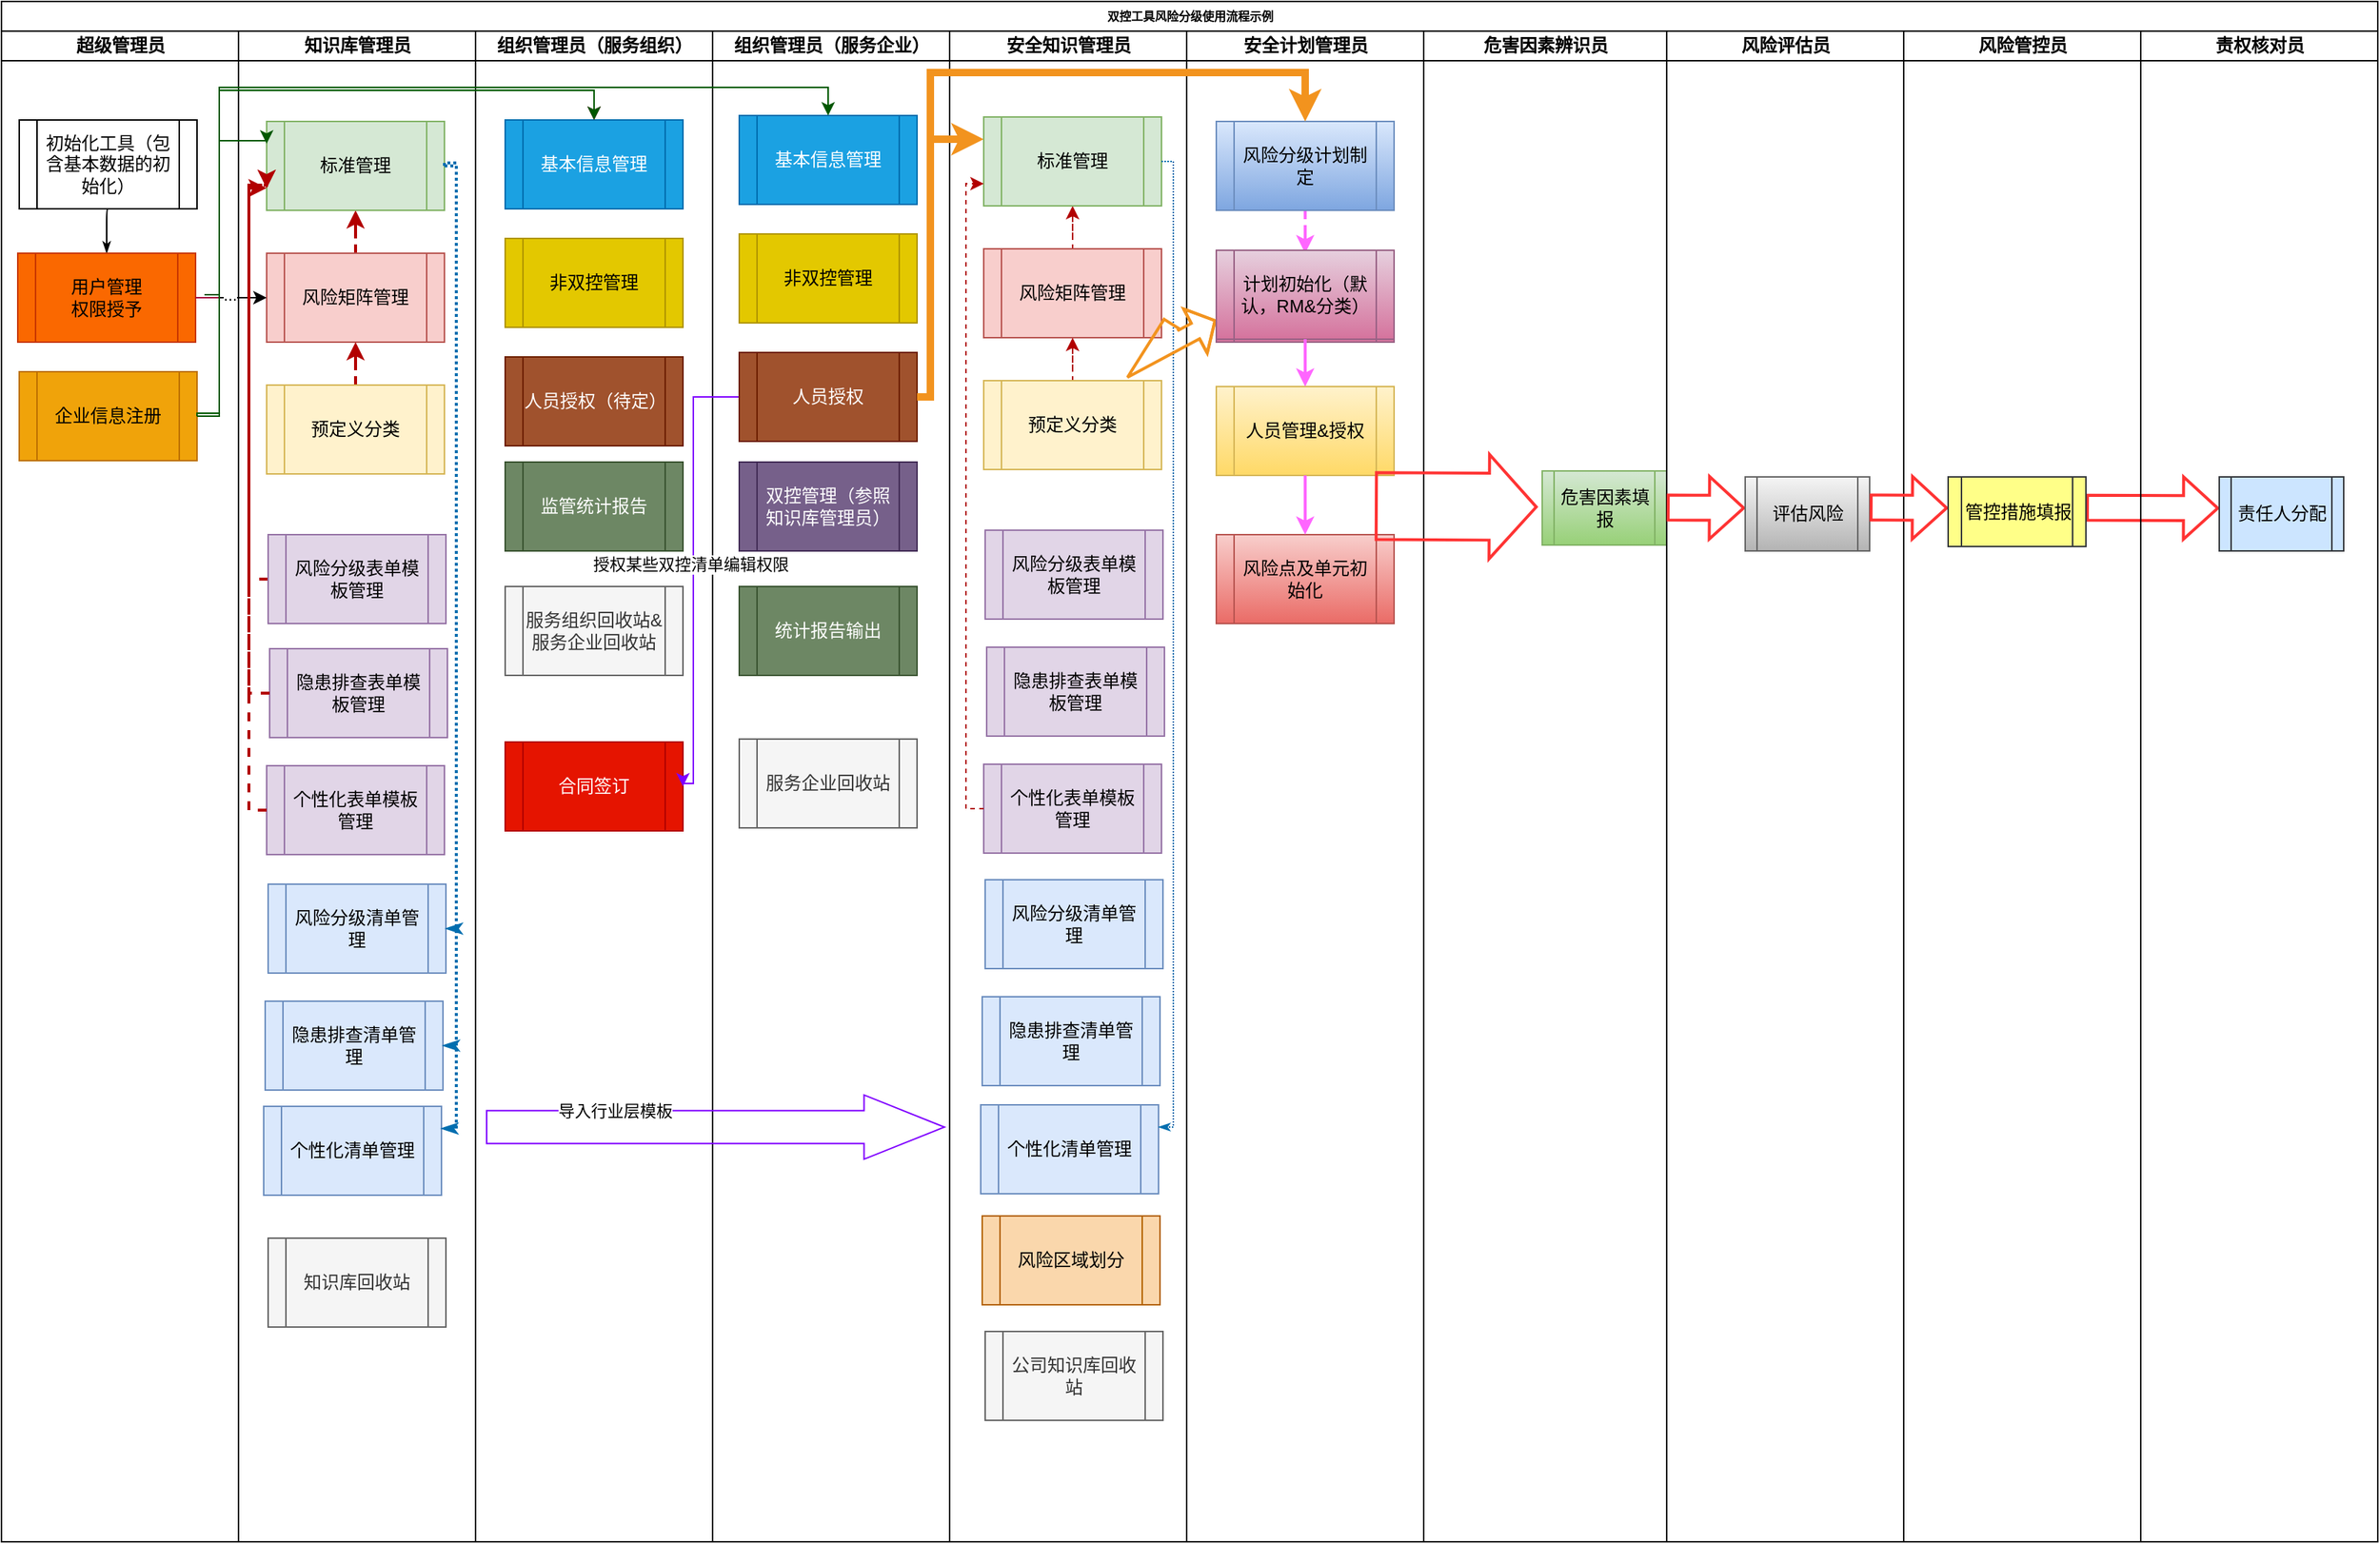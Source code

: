 <mxfile version="17.4.6" type="github">
  <diagram name="Page-1" id="74e2e168-ea6b-b213-b513-2b3c1d86103e">
    <mxGraphModel dx="1673" dy="885" grid="1" gridSize="10" guides="1" tooltips="1" connect="1" arrows="1" fold="1" page="1" pageScale="1" pageWidth="1700" pageHeight="1100" background="none" math="0" shadow="0">
      <root>
        <mxCell id="0" />
        <mxCell id="1" parent="0" />
        <mxCell id="77e6c97f196da883-1" value="双控工具风险分级使用流程示例" style="swimlane;html=1;childLayout=stackLayout;startSize=20;rounded=0;shadow=0;labelBackgroundColor=none;strokeWidth=1;fontFamily=Verdana;fontSize=8;align=center;" parent="1" vertex="1">
          <mxGeometry x="53" y="42" width="1604" height="1040" as="geometry" />
        </mxCell>
        <mxCell id="77e6c97f196da883-2" value="超级管理员" style="swimlane;html=1;startSize=20;" parent="77e6c97f196da883-1" vertex="1">
          <mxGeometry y="20" width="160" height="1020" as="geometry" />
        </mxCell>
        <mxCell id="Dex1r-3hwz9-ojS08m8B-11" value="初始化工具（包含基本数据的初始化）" style="shape=process;whiteSpace=wrap;html=1;backgroundOutline=1;" parent="77e6c97f196da883-2" vertex="1">
          <mxGeometry x="12" y="60" width="120" height="60" as="geometry" />
        </mxCell>
        <mxCell id="77e6c97f196da883-28" style="edgeStyle=orthogonalEdgeStyle;rounded=1;html=1;labelBackgroundColor=none;startArrow=none;startFill=0;startSize=5;endArrow=classicThin;endFill=1;endSize=5;jettySize=auto;orthogonalLoop=1;strokeWidth=1;fontFamily=Verdana;fontSize=8;exitX=0.5;exitY=1;exitDx=0;exitDy=0;entryX=0.5;entryY=0;entryDx=0;entryDy=0;" parent="77e6c97f196da883-2" source="Dex1r-3hwz9-ojS08m8B-11" target="Dex1r-3hwz9-ojS08m8B-16" edge="1">
          <mxGeometry relative="1" as="geometry">
            <mxPoint x="70" y="155" as="targetPoint" />
          </mxGeometry>
        </mxCell>
        <mxCell id="Dex1r-3hwz9-ojS08m8B-16" value="&lt;div&gt;用户管理&lt;/div&gt;&lt;div&gt;权限授予&lt;/div&gt;" style="shape=process;whiteSpace=wrap;html=1;backgroundOutline=1;fillColor=#fa6800;fontColor=#000000;strokeColor=#C73500;" parent="77e6c97f196da883-2" vertex="1">
          <mxGeometry x="11" y="150" width="120" height="60" as="geometry" />
        </mxCell>
        <mxCell id="EKi5srl4MHryal3njZMc-25" value="企业信息注册" style="shape=process;whiteSpace=wrap;html=1;backgroundOutline=1;fillColor=#f0a30a;strokeColor=#BD7000;fontColor=#000000;" vertex="1" parent="77e6c97f196da883-2">
          <mxGeometry x="12" y="230" width="120" height="60" as="geometry" />
        </mxCell>
        <mxCell id="77e6c97f196da883-3" value="知识库管理员" style="swimlane;html=1;startSize=20;" parent="77e6c97f196da883-1" vertex="1">
          <mxGeometry x="160" y="20" width="160" height="1020" as="geometry" />
        </mxCell>
        <mxCell id="EKi5srl4MHryal3njZMc-8" value="" style="edgeStyle=orthogonalEdgeStyle;rounded=0;orthogonalLoop=1;jettySize=auto;html=1;dashed=1;fillColor=#e51400;strokeColor=#B20000;strokeWidth=2;" edge="1" parent="77e6c97f196da883-3" source="Dex1r-3hwz9-ojS08m8B-17" target="Dex1r-3hwz9-ojS08m8B-21">
          <mxGeometry relative="1" as="geometry" />
        </mxCell>
        <mxCell id="Dex1r-3hwz9-ojS08m8B-17" value="风险矩阵管理" style="shape=process;whiteSpace=wrap;html=1;backgroundOutline=1;fillColor=#f8cecc;strokeColor=#b85450;" parent="77e6c97f196da883-3" vertex="1">
          <mxGeometry x="19" y="150" width="120" height="60" as="geometry" />
        </mxCell>
        <mxCell id="EKi5srl4MHryal3njZMc-7" value="" style="edgeStyle=orthogonalEdgeStyle;rounded=0;orthogonalLoop=1;jettySize=auto;html=1;dashed=1;fillColor=#e51400;strokeColor=#B20000;strokeWidth=2;" edge="1" parent="77e6c97f196da883-3" source="Dex1r-3hwz9-ojS08m8B-18" target="Dex1r-3hwz9-ojS08m8B-17">
          <mxGeometry relative="1" as="geometry">
            <mxPoint x="77" y="210" as="targetPoint" />
          </mxGeometry>
        </mxCell>
        <mxCell id="Dex1r-3hwz9-ojS08m8B-18" value="预定义分类" style="shape=process;whiteSpace=wrap;html=1;backgroundOutline=1;fillColor=#fff2cc;strokeColor=#d6b656;" parent="77e6c97f196da883-3" vertex="1">
          <mxGeometry x="19" y="239" width="120" height="60" as="geometry" />
        </mxCell>
        <mxCell id="EKi5srl4MHryal3njZMc-10" value="" style="edgeStyle=orthogonalEdgeStyle;rounded=0;orthogonalLoop=1;jettySize=auto;html=1;dashed=1;entryX=0;entryY=0.75;entryDx=0;entryDy=0;fillColor=#e51400;strokeColor=#B20000;strokeWidth=2;" edge="1" parent="77e6c97f196da883-3" source="Dex1r-3hwz9-ojS08m8B-19" target="Dex1r-3hwz9-ojS08m8B-21">
          <mxGeometry relative="1" as="geometry">
            <Array as="points">
              <mxPoint x="7" y="370" />
              <mxPoint x="7" y="106" />
            </Array>
          </mxGeometry>
        </mxCell>
        <mxCell id="Dex1r-3hwz9-ojS08m8B-19" value="风险分级表单模板管理" style="shape=process;whiteSpace=wrap;html=1;backgroundOutline=1;fillColor=#e1d5e7;strokeColor=#9673a6;" parent="77e6c97f196da883-3" vertex="1">
          <mxGeometry x="20" y="340" width="120" height="60" as="geometry" />
        </mxCell>
        <mxCell id="Dex1r-3hwz9-ojS08m8B-20" value="风险分级清单管理" style="shape=process;whiteSpace=wrap;html=1;backgroundOutline=1;fillColor=#dae8fc;strokeColor=#6c8ebf;" parent="77e6c97f196da883-3" vertex="1">
          <mxGeometry x="20" y="576" width="120" height="60" as="geometry" />
        </mxCell>
        <mxCell id="Dex1r-3hwz9-ojS08m8B-21" value="标准管理" style="shape=process;whiteSpace=wrap;html=1;backgroundOutline=1;fillColor=#d5e8d4;strokeColor=#82b366;" parent="77e6c97f196da883-3" vertex="1">
          <mxGeometry x="19" y="61" width="120" height="60" as="geometry" />
        </mxCell>
        <mxCell id="Dex1r-3hwz9-ojS08m8B-22" value="知识库回收站" style="shape=process;whiteSpace=wrap;html=1;backgroundOutline=1;fillColor=#f5f5f5;fontColor=#333333;strokeColor=#666666;" parent="77e6c97f196da883-3" vertex="1">
          <mxGeometry x="20" y="815" width="120" height="60" as="geometry" />
        </mxCell>
        <mxCell id="Dex1r-3hwz9-ojS08m8B-23" value="隐患排查清单管理" style="shape=process;whiteSpace=wrap;html=1;backgroundOutline=1;fillColor=#dae8fc;strokeColor=#6c8ebf;" parent="77e6c97f196da883-3" vertex="1">
          <mxGeometry x="18" y="655" width="120" height="60" as="geometry" />
        </mxCell>
        <mxCell id="77e6c97f196da883-33" style="edgeStyle=orthogonalEdgeStyle;rounded=0;html=1;labelBackgroundColor=none;startArrow=none;startFill=0;startSize=5;endArrow=classicThin;endFill=1;endSize=5;jettySize=auto;orthogonalLoop=1;strokeWidth=2;fontFamily=Verdana;fontSize=8;exitX=1;exitY=0.5;exitDx=0;exitDy=0;entryX=1;entryY=0.5;entryDx=0;entryDy=0;strokeColor=#006EAF;fillColor=#1ba1e2;dashed=1;dashPattern=1 1;" parent="77e6c97f196da883-3" source="Dex1r-3hwz9-ojS08m8B-21" target="Dex1r-3hwz9-ojS08m8B-20" edge="1">
          <mxGeometry relative="1" as="geometry">
            <Array as="points">
              <mxPoint x="147" y="91" />
              <mxPoint x="147" y="606" />
            </Array>
          </mxGeometry>
        </mxCell>
        <mxCell id="77e6c97f196da883-4" value="组织管理员（服务组织）" style="swimlane;html=1;startSize=20;" parent="77e6c97f196da883-1" vertex="1">
          <mxGeometry x="320" y="20" width="160" height="1020" as="geometry" />
        </mxCell>
        <mxCell id="EKi5srl4MHryal3njZMc-24" value="基本信息管理" style="shape=process;whiteSpace=wrap;html=1;backgroundOutline=1;fillColor=#1ba1e2;strokeColor=#006EAF;fontColor=#ffffff;" vertex="1" parent="77e6c97f196da883-4">
          <mxGeometry x="20" y="60" width="120" height="60" as="geometry" />
        </mxCell>
        <mxCell id="EKi5srl4MHryal3njZMc-27" value="非双控管理" style="shape=process;whiteSpace=wrap;html=1;backgroundOutline=1;fillColor=#e3c800;strokeColor=#B09500;fontColor=#000000;" vertex="1" parent="77e6c97f196da883-4">
          <mxGeometry x="20" y="140" width="120" height="60" as="geometry" />
        </mxCell>
        <mxCell id="EKi5srl4MHryal3njZMc-28" value="人员授权（待定）" style="shape=process;whiteSpace=wrap;html=1;backgroundOutline=1;fillColor=#a0522d;strokeColor=#6D1F00;fontColor=#ffffff;" vertex="1" parent="77e6c97f196da883-4">
          <mxGeometry x="20" y="220" width="120" height="60" as="geometry" />
        </mxCell>
        <mxCell id="EKi5srl4MHryal3njZMc-29" value="监管统计报告" style="shape=process;whiteSpace=wrap;html=1;backgroundOutline=1;fillColor=#6d8764;strokeColor=#3A5431;fontColor=#ffffff;" vertex="1" parent="77e6c97f196da883-4">
          <mxGeometry x="20" y="291" width="120" height="60" as="geometry" />
        </mxCell>
        <mxCell id="EKi5srl4MHryal3njZMc-36" value="服务组织回收站&amp;amp;服务企业回收站" style="shape=process;whiteSpace=wrap;html=1;backgroundOutline=1;fillColor=#f5f5f5;fontColor=#333333;strokeColor=#666666;" vertex="1" parent="77e6c97f196da883-4">
          <mxGeometry x="20" y="375" width="120" height="60" as="geometry" />
        </mxCell>
        <mxCell id="EKi5srl4MHryal3njZMc-38" value="合同签订" style="shape=process;whiteSpace=wrap;html=1;backgroundOutline=1;fillColor=#e51400;fontColor=#ffffff;strokeColor=#B20000;" vertex="1" parent="77e6c97f196da883-4">
          <mxGeometry x="20" y="480" width="120" height="60" as="geometry" />
        </mxCell>
        <mxCell id="77e6c97f196da883-5" value="组织管理员（服务企业）" style="swimlane;html=1;startSize=20;" parent="77e6c97f196da883-1" vertex="1">
          <mxGeometry x="480" y="20" width="160" height="1020" as="geometry" />
        </mxCell>
        <mxCell id="EKi5srl4MHryal3njZMc-37" value="服务企业回收站" style="shape=process;whiteSpace=wrap;html=1;backgroundOutline=1;fillColor=#f5f5f5;fontColor=#333333;strokeColor=#666666;" vertex="1" parent="77e6c97f196da883-5">
          <mxGeometry x="18" y="478" width="120" height="60" as="geometry" />
        </mxCell>
        <mxCell id="EKi5srl4MHryal3njZMc-56" value="" style="shape=flexArrow;endArrow=classic;html=1;rounded=0;strokeColor=#7F00FF;width=22.353;endSize=17.753;" edge="1" parent="77e6c97f196da883-5">
          <mxGeometry width="50" height="50" relative="1" as="geometry">
            <mxPoint x="-153" y="740" as="sourcePoint" />
            <mxPoint x="157" y="740" as="targetPoint" />
          </mxGeometry>
        </mxCell>
        <mxCell id="EKi5srl4MHryal3njZMc-58" value="导入行业层模板" style="edgeLabel;html=1;align=center;verticalAlign=middle;resizable=0;points=[];" vertex="1" connectable="0" parent="EKi5srl4MHryal3njZMc-56">
          <mxGeometry x="-0.439" y="11" relative="1" as="geometry">
            <mxPoint as="offset" />
          </mxGeometry>
        </mxCell>
        <mxCell id="77e6c97f196da883-6" value="安全知识管理员" style="swimlane;html=1;startSize=20;" parent="77e6c97f196da883-1" vertex="1">
          <mxGeometry x="640" y="20" width="160" height="1020" as="geometry" />
        </mxCell>
        <mxCell id="EKi5srl4MHryal3njZMc-59" value="风险区域划分" style="shape=process;whiteSpace=wrap;html=1;backgroundOutline=1;fillColor=#fad7ac;strokeColor=#b46504;" vertex="1" parent="77e6c97f196da883-6">
          <mxGeometry x="22" y="800" width="120" height="60" as="geometry" />
        </mxCell>
        <mxCell id="77e6c97f196da883-7" value="安全计划管理员" style="swimlane;html=1;startSize=20;" parent="77e6c97f196da883-1" vertex="1">
          <mxGeometry x="800" y="20" width="160" height="1020" as="geometry">
            <mxRectangle x="800" y="20" width="30" height="730" as="alternateBounds" />
          </mxGeometry>
        </mxCell>
        <mxCell id="EKi5srl4MHryal3njZMc-65" value="" style="edgeStyle=orthogonalEdgeStyle;rounded=0;orthogonalLoop=1;jettySize=auto;html=1;strokeColor=#FF66FF;strokeWidth=2;dashed=1;" edge="1" parent="77e6c97f196da883-7" source="EKi5srl4MHryal3njZMc-60" target="EKi5srl4MHryal3njZMc-63">
          <mxGeometry relative="1" as="geometry" />
        </mxCell>
        <mxCell id="EKi5srl4MHryal3njZMc-60" value="风险分级计划制定" style="shape=process;whiteSpace=wrap;html=1;backgroundOutline=1;fillColor=#dae8fc;strokeColor=#6c8ebf;gradientColor=#7ea6e0;" vertex="1" parent="77e6c97f196da883-7">
          <mxGeometry x="20" y="61" width="120" height="60" as="geometry" />
        </mxCell>
        <mxCell id="EKi5srl4MHryal3njZMc-63" value="计划初始化（默认，RM&amp;amp;分类）" style="shape=process;whiteSpace=wrap;html=1;backgroundOutline=1;fillColor=#e6d0de;strokeColor=#996185;gradientColor=#d5739d;" vertex="1" parent="77e6c97f196da883-7">
          <mxGeometry x="20" y="150" width="120" height="60" as="geometry" />
        </mxCell>
        <mxCell id="EKi5srl4MHryal3njZMc-67" value="人员管理&amp;amp;授权" style="shape=process;whiteSpace=wrap;html=1;backgroundOutline=1;fillColor=#fff2cc;strokeColor=#d6b656;gradientColor=#ffd966;" vertex="1" parent="77e6c97f196da883-7">
          <mxGeometry x="20" y="240" width="120" height="60" as="geometry" />
        </mxCell>
        <mxCell id="EKi5srl4MHryal3njZMc-69" value="风险点及单元初始化" style="shape=process;whiteSpace=wrap;html=1;backgroundOutline=1;fillColor=#f8cecc;strokeColor=#b85450;gradientColor=#ea6b66;" vertex="1" parent="77e6c97f196da883-7">
          <mxGeometry x="20" y="340" width="120" height="60" as="geometry" />
        </mxCell>
        <mxCell id="EKi5srl4MHryal3njZMc-70" value="" style="edgeStyle=orthogonalEdgeStyle;rounded=0;orthogonalLoop=1;jettySize=auto;html=1;strokeColor=#FF66FF;strokeWidth=2;exitX=0.5;exitY=1;exitDx=0;exitDy=0;entryX=0.5;entryY=0;entryDx=0;entryDy=0;" edge="1" parent="77e6c97f196da883-7" source="EKi5srl4MHryal3njZMc-67" target="EKi5srl4MHryal3njZMc-69">
          <mxGeometry relative="1" as="geometry">
            <mxPoint x="90" y="220.0" as="sourcePoint" />
            <mxPoint x="90" y="250.0" as="targetPoint" />
          </mxGeometry>
        </mxCell>
        <mxCell id="Dex1r-3hwz9-ojS08m8B-3" value="危害因素辨识员" style="swimlane;html=1;startSize=20;" parent="77e6c97f196da883-1" vertex="1">
          <mxGeometry x="960" y="20" width="164" height="1020" as="geometry">
            <mxRectangle x="800" y="20" width="30" height="730" as="alternateBounds" />
          </mxGeometry>
        </mxCell>
        <mxCell id="EKi5srl4MHryal3njZMc-71" value="" style="shape=flexArrow;endArrow=classic;html=1;rounded=0;strokeColor=#FF3333;strokeWidth=2;endWidth=23.333;endSize=9.91;width=44.138;" edge="1" parent="Dex1r-3hwz9-ojS08m8B-3">
          <mxGeometry width="50" height="50" relative="1" as="geometry">
            <mxPoint x="-33" y="320.71" as="sourcePoint" />
            <mxPoint x="77" y="321.29" as="targetPoint" />
            <Array as="points" />
          </mxGeometry>
        </mxCell>
        <mxCell id="EKi5srl4MHryal3njZMc-72" value="危害因素填报" style="shape=process;whiteSpace=wrap;html=1;backgroundOutline=1;fillColor=#d5e8d4;strokeColor=#82b366;gradientColor=#97d077;" vertex="1" parent="Dex1r-3hwz9-ojS08m8B-3">
          <mxGeometry x="80" y="297" width="84" height="50" as="geometry" />
        </mxCell>
        <mxCell id="Dex1r-3hwz9-ojS08m8B-7" value="风险评估员" style="swimlane;html=1;startSize=20;" parent="77e6c97f196da883-1" vertex="1">
          <mxGeometry x="1124" y="20" width="160" height="1020" as="geometry">
            <mxRectangle x="800" y="20" width="30" height="730" as="alternateBounds" />
          </mxGeometry>
        </mxCell>
        <mxCell id="EKi5srl4MHryal3njZMc-73" value="" style="shape=flexArrow;endArrow=classic;html=1;rounded=0;strokeColor=#FF3333;strokeWidth=2;endWidth=23.333;endSize=7.048;width=15.862;" edge="1" parent="Dex1r-3hwz9-ojS08m8B-7">
          <mxGeometry width="50" height="50" relative="1" as="geometry">
            <mxPoint y="321.66" as="sourcePoint" />
            <mxPoint x="53" y="322" as="targetPoint" />
            <Array as="points" />
          </mxGeometry>
        </mxCell>
        <mxCell id="EKi5srl4MHryal3njZMc-74" value="评估风险" style="shape=process;whiteSpace=wrap;html=1;backgroundOutline=1;fillColor=#f5f5f5;gradientColor=#b3b3b3;strokeColor=#666666;" vertex="1" parent="Dex1r-3hwz9-ojS08m8B-7">
          <mxGeometry x="53" y="301" width="84" height="50" as="geometry" />
        </mxCell>
        <mxCell id="Dex1r-3hwz9-ojS08m8B-9" value="风险管控员" style="swimlane;html=1;startSize=20;" parent="77e6c97f196da883-1" vertex="1">
          <mxGeometry x="1284" y="20" width="160" height="1020" as="geometry">
            <mxRectangle x="800" y="20" width="30" height="730" as="alternateBounds" />
          </mxGeometry>
        </mxCell>
        <mxCell id="EKi5srl4MHryal3njZMc-76" value="" style="shape=flexArrow;endArrow=classic;html=1;rounded=0;strokeColor=#FF3333;strokeWidth=2;endWidth=23.333;endSize=7.048;width=15.862;entryX=0;entryY=0.423;entryDx=0;entryDy=0;entryPerimeter=0;" edge="1" parent="Dex1r-3hwz9-ojS08m8B-9" target="EKi5srl4MHryal3njZMc-77">
          <mxGeometry width="50" height="50" relative="1" as="geometry">
            <mxPoint x="123" y="321.83" as="sourcePoint" />
            <mxPoint x="176" y="322.17" as="targetPoint" />
            <Array as="points" />
          </mxGeometry>
        </mxCell>
        <mxCell id="EKi5srl4MHryal3njZMc-18" value="" style="edgeStyle=orthogonalEdgeStyle;rounded=0;orthogonalLoop=1;jettySize=auto;html=1;strokeColor=#000000;" edge="1" parent="77e6c97f196da883-1" source="Dex1r-3hwz9-ojS08m8B-16" target="Dex1r-3hwz9-ojS08m8B-17">
          <mxGeometry relative="1" as="geometry" />
        </mxCell>
        <mxCell id="EKi5srl4MHryal3njZMc-22" value="" style="edgeStyle=orthogonalEdgeStyle;rounded=0;orthogonalLoop=1;jettySize=auto;html=1;strokeColor=#A50040;exitX=1;exitY=0.5;exitDx=0;exitDy=0;entryX=0.5;entryY=0;entryDx=0;entryDy=0;fillColor=#d80073;" edge="1" parent="77e6c97f196da883-1" source="Dex1r-3hwz9-ojS08m8B-16" target="EKi5srl4MHryal3njZMc-24">
          <mxGeometry relative="1" as="geometry">
            <mxPoint x="147" y="210" as="sourcePoint" />
            <mxPoint x="177" y="70" as="targetPoint" />
            <Array as="points">
              <mxPoint x="147" y="200" />
              <mxPoint x="147" y="60" />
              <mxPoint x="400" y="60" />
            </Array>
          </mxGeometry>
        </mxCell>
        <mxCell id="EKi5srl4MHryal3njZMc-26" value="" style="edgeStyle=orthogonalEdgeStyle;rounded=0;orthogonalLoop=1;jettySize=auto;html=1;strokeColor=#005700;exitX=1;exitY=0.5;exitDx=0;exitDy=0;fillColor=#008a00;entryX=0.5;entryY=0;entryDx=0;entryDy=0;" edge="1" parent="77e6c97f196da883-1" source="EKi5srl4MHryal3njZMc-25" target="EKi5srl4MHryal3njZMc-24">
          <mxGeometry relative="1" as="geometry">
            <mxPoint x="141" y="210.0" as="sourcePoint" />
            <mxPoint x="397" y="70" as="targetPoint" />
            <Array as="points">
              <mxPoint x="147" y="280" />
              <mxPoint x="147" y="60" />
              <mxPoint x="400" y="60" />
            </Array>
          </mxGeometry>
        </mxCell>
        <mxCell id="EKi5srl4MHryal3njZMc-75" value="责权核对员" style="swimlane;html=1;startSize=20;" vertex="1" parent="77e6c97f196da883-1">
          <mxGeometry x="1444" y="20" width="160" height="1020" as="geometry">
            <mxRectangle x="800" y="20" width="30" height="730" as="alternateBounds" />
          </mxGeometry>
        </mxCell>
        <mxCell id="EKi5srl4MHryal3njZMc-77" value="责任人分配" style="shape=process;whiteSpace=wrap;html=1;backgroundOutline=1;fillColor=#cce5ff;strokeColor=#36393d;" vertex="1" parent="EKi5srl4MHryal3njZMc-75">
          <mxGeometry x="53" y="301" width="84" height="50" as="geometry" />
        </mxCell>
        <mxCell id="EKi5srl4MHryal3njZMc-1" value="隐患排查表单模板管理" style="shape=process;whiteSpace=wrap;html=1;backgroundOutline=1;fillColor=#e1d5e7;strokeColor=#9673a6;" vertex="1" parent="1">
          <mxGeometry x="234" y="479" width="120" height="60" as="geometry" />
        </mxCell>
        <mxCell id="EKi5srl4MHryal3njZMc-3" value="个性化表单模板管理" style="shape=process;whiteSpace=wrap;html=1;backgroundOutline=1;fillColor=#e1d5e7;strokeColor=#9673a6;" vertex="1" parent="1">
          <mxGeometry x="232" y="558" width="120" height="60" as="geometry" />
        </mxCell>
        <mxCell id="EKi5srl4MHryal3njZMc-4" value="个性化清单管理" style="shape=process;whiteSpace=wrap;html=1;backgroundOutline=1;fillColor=#dae8fc;strokeColor=#6c8ebf;" vertex="1" parent="1">
          <mxGeometry x="230" y="788" width="120" height="60" as="geometry" />
        </mxCell>
        <mxCell id="EKi5srl4MHryal3njZMc-12" value="" style="edgeStyle=orthogonalEdgeStyle;rounded=0;orthogonalLoop=1;jettySize=auto;html=1;dashed=1;entryX=0;entryY=0.75;entryDx=0;entryDy=0;fillColor=#e51400;strokeColor=#B20000;exitX=0;exitY=0.5;exitDx=0;exitDy=0;strokeWidth=2;" edge="1" parent="1" source="EKi5srl4MHryal3njZMc-1" target="Dex1r-3hwz9-ojS08m8B-21">
          <mxGeometry relative="1" as="geometry">
            <mxPoint x="243" y="440" as="sourcePoint" />
            <mxPoint x="242" y="176" as="targetPoint" />
            <Array as="points">
              <mxPoint x="220" y="509" />
              <mxPoint x="220" y="166" />
            </Array>
          </mxGeometry>
        </mxCell>
        <mxCell id="EKi5srl4MHryal3njZMc-13" value="" style="edgeStyle=orthogonalEdgeStyle;rounded=0;orthogonalLoop=1;jettySize=auto;html=1;dashed=1;entryX=0;entryY=0.75;entryDx=0;entryDy=0;fillColor=#e51400;strokeColor=#B20000;exitX=0;exitY=0.5;exitDx=0;exitDy=0;strokeWidth=2;" edge="1" parent="1" source="EKi5srl4MHryal3njZMc-3" target="Dex1r-3hwz9-ojS08m8B-21">
          <mxGeometry relative="1" as="geometry">
            <mxPoint x="253" y="450" as="sourcePoint" />
            <mxPoint x="252" y="186" as="targetPoint" />
            <Array as="points">
              <mxPoint x="220" y="588" />
              <mxPoint x="220" y="166" />
            </Array>
          </mxGeometry>
        </mxCell>
        <mxCell id="EKi5srl4MHryal3njZMc-16" style="edgeStyle=orthogonalEdgeStyle;rounded=0;html=1;labelBackgroundColor=none;startArrow=none;startFill=0;startSize=5;endArrow=classicThin;endFill=1;endSize=5;jettySize=auto;orthogonalLoop=1;strokeWidth=2;fontFamily=Verdana;fontSize=8;entryX=1;entryY=0.5;entryDx=0;entryDy=0;strokeColor=#006EAF;fillColor=#1ba1e2;dashed=1;dashPattern=1 1;" edge="1" parent="1" target="Dex1r-3hwz9-ojS08m8B-23">
          <mxGeometry relative="1" as="geometry">
            <mxPoint x="360" y="161" as="sourcePoint" />
            <mxPoint x="363" y="676" as="targetPoint" />
            <Array as="points">
              <mxPoint x="360" y="161" />
              <mxPoint x="360" y="745" />
            </Array>
          </mxGeometry>
        </mxCell>
        <mxCell id="EKi5srl4MHryal3njZMc-17" style="edgeStyle=orthogonalEdgeStyle;rounded=0;html=1;labelBackgroundColor=none;startArrow=none;startFill=0;startSize=5;endArrow=classicThin;endFill=1;endSize=5;jettySize=auto;orthogonalLoop=1;strokeWidth=2;fontFamily=Verdana;fontSize=8;exitX=1;exitY=0.5;exitDx=0;exitDy=0;entryX=1;entryY=0.25;entryDx=0;entryDy=0;strokeColor=#006EAF;fillColor=#1ba1e2;dashed=1;dashPattern=1 1;" edge="1" parent="1" source="Dex1r-3hwz9-ojS08m8B-21" target="EKi5srl4MHryal3njZMc-4">
          <mxGeometry relative="1" as="geometry">
            <mxPoint x="372" y="171" as="sourcePoint" />
            <mxPoint x="373" y="686" as="targetPoint" />
            <Array as="points">
              <mxPoint x="360" y="151" />
              <mxPoint x="360" y="803" />
            </Array>
          </mxGeometry>
        </mxCell>
        <mxCell id="EKi5srl4MHryal3njZMc-19" value="" style="edgeStyle=orthogonalEdgeStyle;rounded=0;orthogonalLoop=1;jettySize=auto;html=1;strokeColor=#005700;entryX=0;entryY=0.25;entryDx=0;entryDy=0;fillColor=#008a00;" edge="1" parent="1" target="Dex1r-3hwz9-ojS08m8B-21">
          <mxGeometry relative="1" as="geometry">
            <mxPoint x="190" y="240" as="sourcePoint" />
            <mxPoint x="242" y="250" as="targetPoint" />
            <Array as="points">
              <mxPoint x="200" y="240" />
              <mxPoint x="200" y="136" />
            </Array>
          </mxGeometry>
        </mxCell>
        <mxCell id="EKi5srl4MHryal3njZMc-20" value="..." style="edgeLabel;html=1;align=center;verticalAlign=middle;resizable=0;points=[];" vertex="1" connectable="0" parent="EKi5srl4MHryal3njZMc-19">
          <mxGeometry x="-0.863" y="-7" relative="1" as="geometry">
            <mxPoint as="offset" />
          </mxGeometry>
        </mxCell>
        <mxCell id="EKi5srl4MHryal3njZMc-30" value="基本信息管理" style="shape=process;whiteSpace=wrap;html=1;backgroundOutline=1;fillColor=#1ba1e2;strokeColor=#006EAF;fontColor=#ffffff;" vertex="1" parent="1">
          <mxGeometry x="551" y="119" width="120" height="60" as="geometry" />
        </mxCell>
        <mxCell id="EKi5srl4MHryal3njZMc-31" value="非双控管理" style="shape=process;whiteSpace=wrap;html=1;backgroundOutline=1;fillColor=#e3c800;strokeColor=#B09500;fontColor=#000000;" vertex="1" parent="1">
          <mxGeometry x="551" y="199" width="120" height="60" as="geometry" />
        </mxCell>
        <mxCell id="EKi5srl4MHryal3njZMc-39" value="" style="edgeStyle=orthogonalEdgeStyle;rounded=0;orthogonalLoop=1;jettySize=auto;html=1;strokeColor=#7F00FF;entryX=1;entryY=0.5;entryDx=0;entryDy=0;" edge="1" parent="1" source="EKi5srl4MHryal3njZMc-32" target="EKi5srl4MHryal3njZMc-38">
          <mxGeometry relative="1" as="geometry">
            <Array as="points">
              <mxPoint x="520" y="309" />
              <mxPoint x="520" y="570" />
            </Array>
          </mxGeometry>
        </mxCell>
        <mxCell id="EKi5srl4MHryal3njZMc-40" value="授权某些双控清单编辑权限" style="edgeLabel;html=1;align=center;verticalAlign=middle;resizable=0;points=[];" vertex="1" connectable="0" parent="EKi5srl4MHryal3njZMc-39">
          <mxGeometry x="-0.047" y="-2" relative="1" as="geometry">
            <mxPoint as="offset" />
          </mxGeometry>
        </mxCell>
        <mxCell id="EKi5srl4MHryal3njZMc-57" value="" style="edgeStyle=orthogonalEdgeStyle;rounded=0;orthogonalLoop=1;jettySize=auto;html=1;strokeColor=#F2931E;entryX=0;entryY=0.25;entryDx=0;entryDy=0;strokeWidth=5;" edge="1" parent="1" source="EKi5srl4MHryal3njZMc-32" target="EKi5srl4MHryal3njZMc-47">
          <mxGeometry relative="1" as="geometry">
            <mxPoint x="693" y="290" as="targetPoint" />
            <Array as="points">
              <mxPoint x="680" y="309" />
              <mxPoint x="680" y="135" />
            </Array>
          </mxGeometry>
        </mxCell>
        <mxCell id="EKi5srl4MHryal3njZMc-32" value="人员授权" style="shape=process;whiteSpace=wrap;html=1;backgroundOutline=1;fillColor=#a0522d;strokeColor=#6D1F00;fontColor=#ffffff;" vertex="1" parent="1">
          <mxGeometry x="551" y="279" width="120" height="60" as="geometry" />
        </mxCell>
        <mxCell id="EKi5srl4MHryal3njZMc-33" value="统计报告输出" style="shape=process;whiteSpace=wrap;html=1;backgroundOutline=1;fillColor=#6d8764;strokeColor=#3A5431;fontColor=#ffffff;" vertex="1" parent="1">
          <mxGeometry x="551" y="437" width="120" height="60" as="geometry" />
        </mxCell>
        <mxCell id="EKi5srl4MHryal3njZMc-34" value="" style="edgeStyle=orthogonalEdgeStyle;rounded=0;orthogonalLoop=1;jettySize=auto;html=1;strokeColor=#005700;exitX=1;exitY=0.5;exitDx=0;exitDy=0;fillColor=#008a00;entryX=0.5;entryY=0;entryDx=0;entryDy=0;" edge="1" parent="1" source="EKi5srl4MHryal3njZMc-25" target="EKi5srl4MHryal3njZMc-30">
          <mxGeometry relative="1" as="geometry">
            <mxPoint x="195" y="330.0" as="sourcePoint" />
            <mxPoint x="463" y="130" as="targetPoint" />
            <Array as="points">
              <mxPoint x="200" y="320" />
              <mxPoint x="200" y="100" />
              <mxPoint x="611" y="100" />
            </Array>
          </mxGeometry>
        </mxCell>
        <mxCell id="EKi5srl4MHryal3njZMc-35" value="双控管理（参照知识库管理员）" style="shape=process;whiteSpace=wrap;html=1;backgroundOutline=1;fillColor=#76608a;strokeColor=#432D57;fontColor=#ffffff;" vertex="1" parent="1">
          <mxGeometry x="551" y="353" width="120" height="60" as="geometry" />
        </mxCell>
        <mxCell id="EKi5srl4MHryal3njZMc-41" value="" style="edgeStyle=orthogonalEdgeStyle;rounded=0;orthogonalLoop=1;jettySize=auto;html=1;dashed=1;fillColor=#e51400;strokeColor=#B20000;" edge="1" parent="1" source="EKi5srl4MHryal3njZMc-42" target="EKi5srl4MHryal3njZMc-47">
          <mxGeometry relative="1" as="geometry" />
        </mxCell>
        <mxCell id="EKi5srl4MHryal3njZMc-42" value="风险矩阵管理" style="shape=process;whiteSpace=wrap;html=1;backgroundOutline=1;fillColor=#f8cecc;strokeColor=#b85450;" vertex="1" parent="1">
          <mxGeometry x="716" y="209" width="120" height="60" as="geometry" />
        </mxCell>
        <mxCell id="EKi5srl4MHryal3njZMc-43" value="" style="edgeStyle=orthogonalEdgeStyle;rounded=0;orthogonalLoop=1;jettySize=auto;html=1;dashed=1;fillColor=#e51400;strokeColor=#B20000;" edge="1" parent="1" source="EKi5srl4MHryal3njZMc-44" target="EKi5srl4MHryal3njZMc-42">
          <mxGeometry relative="1" as="geometry">
            <mxPoint x="561" y="209" as="targetPoint" />
          </mxGeometry>
        </mxCell>
        <mxCell id="EKi5srl4MHryal3njZMc-44" value="预定义分类" style="shape=process;whiteSpace=wrap;html=1;backgroundOutline=1;fillColor=#fff2cc;strokeColor=#d6b656;" vertex="1" parent="1">
          <mxGeometry x="716" y="298" width="120" height="60" as="geometry" />
        </mxCell>
        <mxCell id="EKi5srl4MHryal3njZMc-45" value="风险分级表单模板管理" style="shape=process;whiteSpace=wrap;html=1;backgroundOutline=1;fillColor=#e1d5e7;strokeColor=#9673a6;" vertex="1" parent="1">
          <mxGeometry x="717" y="399" width="120" height="60" as="geometry" />
        </mxCell>
        <mxCell id="EKi5srl4MHryal3njZMc-46" value="风险分级清单管理" style="shape=process;whiteSpace=wrap;html=1;backgroundOutline=1;fillColor=#dae8fc;strokeColor=#6c8ebf;" vertex="1" parent="1">
          <mxGeometry x="717" y="635" width="120" height="60" as="geometry" />
        </mxCell>
        <mxCell id="EKi5srl4MHryal3njZMc-47" value="标准管理" style="shape=process;whiteSpace=wrap;html=1;backgroundOutline=1;fillColor=#d5e8d4;strokeColor=#82b366;" vertex="1" parent="1">
          <mxGeometry x="716" y="120" width="120" height="60" as="geometry" />
        </mxCell>
        <mxCell id="EKi5srl4MHryal3njZMc-48" value="公司知识库回收站" style="shape=process;whiteSpace=wrap;html=1;backgroundOutline=1;fillColor=#f5f5f5;fontColor=#333333;strokeColor=#666666;" vertex="1" parent="1">
          <mxGeometry x="717" y="940" width="120" height="60" as="geometry" />
        </mxCell>
        <mxCell id="EKi5srl4MHryal3njZMc-49" value="隐患排查清单管理" style="shape=process;whiteSpace=wrap;html=1;backgroundOutline=1;fillColor=#dae8fc;strokeColor=#6c8ebf;" vertex="1" parent="1">
          <mxGeometry x="715" y="714" width="120" height="60" as="geometry" />
        </mxCell>
        <mxCell id="EKi5srl4MHryal3njZMc-51" value="隐患排查表单模板管理" style="shape=process;whiteSpace=wrap;html=1;backgroundOutline=1;fillColor=#e1d5e7;strokeColor=#9673a6;" vertex="1" parent="1">
          <mxGeometry x="718" y="478" width="120" height="60" as="geometry" />
        </mxCell>
        <mxCell id="EKi5srl4MHryal3njZMc-52" value="个性化表单模板管理" style="shape=process;whiteSpace=wrap;html=1;backgroundOutline=1;fillColor=#e1d5e7;strokeColor=#9673a6;" vertex="1" parent="1">
          <mxGeometry x="716" y="557" width="120" height="60" as="geometry" />
        </mxCell>
        <mxCell id="EKi5srl4MHryal3njZMc-53" value="个性化清单管理" style="shape=process;whiteSpace=wrap;html=1;backgroundOutline=1;fillColor=#dae8fc;strokeColor=#6c8ebf;" vertex="1" parent="1">
          <mxGeometry x="714" y="787" width="120" height="60" as="geometry" />
        </mxCell>
        <mxCell id="EKi5srl4MHryal3njZMc-54" value="" style="edgeStyle=orthogonalEdgeStyle;rounded=0;orthogonalLoop=1;jettySize=auto;html=1;dashed=1;entryX=0;entryY=0.75;entryDx=0;entryDy=0;fillColor=#e51400;strokeColor=#B20000;exitX=0;exitY=0.5;exitDx=0;exitDy=0;" edge="1" parent="1" source="EKi5srl4MHryal3njZMc-52" target="EKi5srl4MHryal3njZMc-47">
          <mxGeometry relative="1" as="geometry">
            <mxPoint x="737" y="449" as="sourcePoint" />
            <mxPoint x="736" y="185" as="targetPoint" />
            <Array as="points">
              <mxPoint x="704" y="587" />
              <mxPoint x="704" y="165" />
            </Array>
          </mxGeometry>
        </mxCell>
        <mxCell id="EKi5srl4MHryal3njZMc-55" style="edgeStyle=orthogonalEdgeStyle;rounded=0;html=1;labelBackgroundColor=none;startArrow=none;startFill=0;startSize=5;endArrow=classicThin;endFill=1;endSize=5;jettySize=auto;orthogonalLoop=1;strokeWidth=1;fontFamily=Verdana;fontSize=8;exitX=1;exitY=0.5;exitDx=0;exitDy=0;entryX=1;entryY=0.25;entryDx=0;entryDy=0;strokeColor=#006EAF;fillColor=#1ba1e2;dashed=1;dashPattern=1 1;" edge="1" parent="1" source="EKi5srl4MHryal3njZMc-47" target="EKi5srl4MHryal3njZMc-53">
          <mxGeometry relative="1" as="geometry">
            <mxPoint x="856" y="170" as="sourcePoint" />
            <mxPoint x="857" y="685" as="targetPoint" />
            <Array as="points">
              <mxPoint x="844" y="150" />
              <mxPoint x="844" y="802" />
            </Array>
          </mxGeometry>
        </mxCell>
        <mxCell id="EKi5srl4MHryal3njZMc-62" value="" style="edgeStyle=orthogonalEdgeStyle;rounded=0;orthogonalLoop=1;jettySize=auto;html=1;strokeColor=#F2931E;entryX=0.5;entryY=0;entryDx=0;entryDy=0;strokeWidth=5;exitX=1;exitY=0.5;exitDx=0;exitDy=0;" edge="1" parent="1" source="EKi5srl4MHryal3njZMc-32" target="EKi5srl4MHryal3njZMc-60">
          <mxGeometry relative="1" as="geometry">
            <mxPoint x="670" y="310" as="sourcePoint" />
            <mxPoint x="933" y="121" as="targetPoint" />
            <Array as="points">
              <mxPoint x="680" y="309" />
              <mxPoint x="680" y="90" />
              <mxPoint x="933" y="90" />
            </Array>
          </mxGeometry>
        </mxCell>
        <mxCell id="EKi5srl4MHryal3njZMc-64" value="" style="shape=flexArrow;endArrow=classic;html=1;rounded=0;strokeColor=#F2931E;strokeWidth=2;entryX=0;entryY=0.75;entryDx=0;entryDy=0;exitX=1.061;exitY=0.831;exitDx=0;exitDy=0;exitPerimeter=0;width=10.833;endSize=4.325;" edge="1" parent="1" source="EKi5srl4MHryal3njZMc-42" target="EKi5srl4MHryal3njZMc-63">
          <mxGeometry width="50" height="50" relative="1" as="geometry">
            <mxPoint x="850" y="330" as="sourcePoint" />
            <mxPoint x="900" y="280" as="targetPoint" />
            <Array as="points">
              <mxPoint x="830" y="280" />
            </Array>
          </mxGeometry>
        </mxCell>
        <mxCell id="EKi5srl4MHryal3njZMc-66" value="计划初始化（默认，RM&amp;amp;分类）" style="shape=process;whiteSpace=wrap;html=1;backgroundOutline=1;fillColor=#e6d0de;strokeColor=#996185;gradientColor=#d5739d;" vertex="1" parent="1">
          <mxGeometry x="873" y="210" width="120" height="60" as="geometry" />
        </mxCell>
        <mxCell id="EKi5srl4MHryal3njZMc-68" value="" style="edgeStyle=orthogonalEdgeStyle;rounded=0;orthogonalLoop=1;jettySize=auto;html=1;strokeColor=#FF66FF;strokeWidth=2;exitX=0.5;exitY=1;exitDx=0;exitDy=0;entryX=0.5;entryY=0;entryDx=0;entryDy=0;" edge="1" parent="1" source="EKi5srl4MHryal3njZMc-66" target="EKi5srl4MHryal3njZMc-67">
          <mxGeometry relative="1" as="geometry">
            <mxPoint x="943" y="191" as="sourcePoint" />
            <mxPoint x="943" y="220" as="targetPoint" />
          </mxGeometry>
        </mxCell>
        <mxCell id="EKi5srl4MHryal3njZMc-79" value="" style="shape=flexArrow;endArrow=classic;html=1;rounded=0;strokeColor=#FF3333;strokeWidth=2;endWidth=23.333;endSize=7.048;width=15.862;" edge="1" parent="1">
          <mxGeometry width="50" height="50" relative="1" as="geometry">
            <mxPoint x="1314" y="383.66" as="sourcePoint" />
            <mxPoint x="1367" y="384" as="targetPoint" />
            <Array as="points" />
          </mxGeometry>
        </mxCell>
        <mxCell id="EKi5srl4MHryal3njZMc-80" value="管控措施填报" style="shape=process;whiteSpace=wrap;html=1;backgroundOutline=1;fillColor=#ffff88;strokeColor=#36393d;" vertex="1" parent="1">
          <mxGeometry x="1367" y="363" width="93" height="47" as="geometry" />
        </mxCell>
      </root>
    </mxGraphModel>
  </diagram>
</mxfile>
